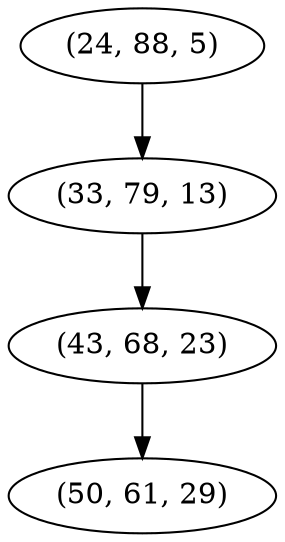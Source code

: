 digraph tree {
    "(24, 88, 5)";
    "(33, 79, 13)";
    "(43, 68, 23)";
    "(50, 61, 29)";
    "(24, 88, 5)" -> "(33, 79, 13)";
    "(33, 79, 13)" -> "(43, 68, 23)";
    "(43, 68, 23)" -> "(50, 61, 29)";
}
